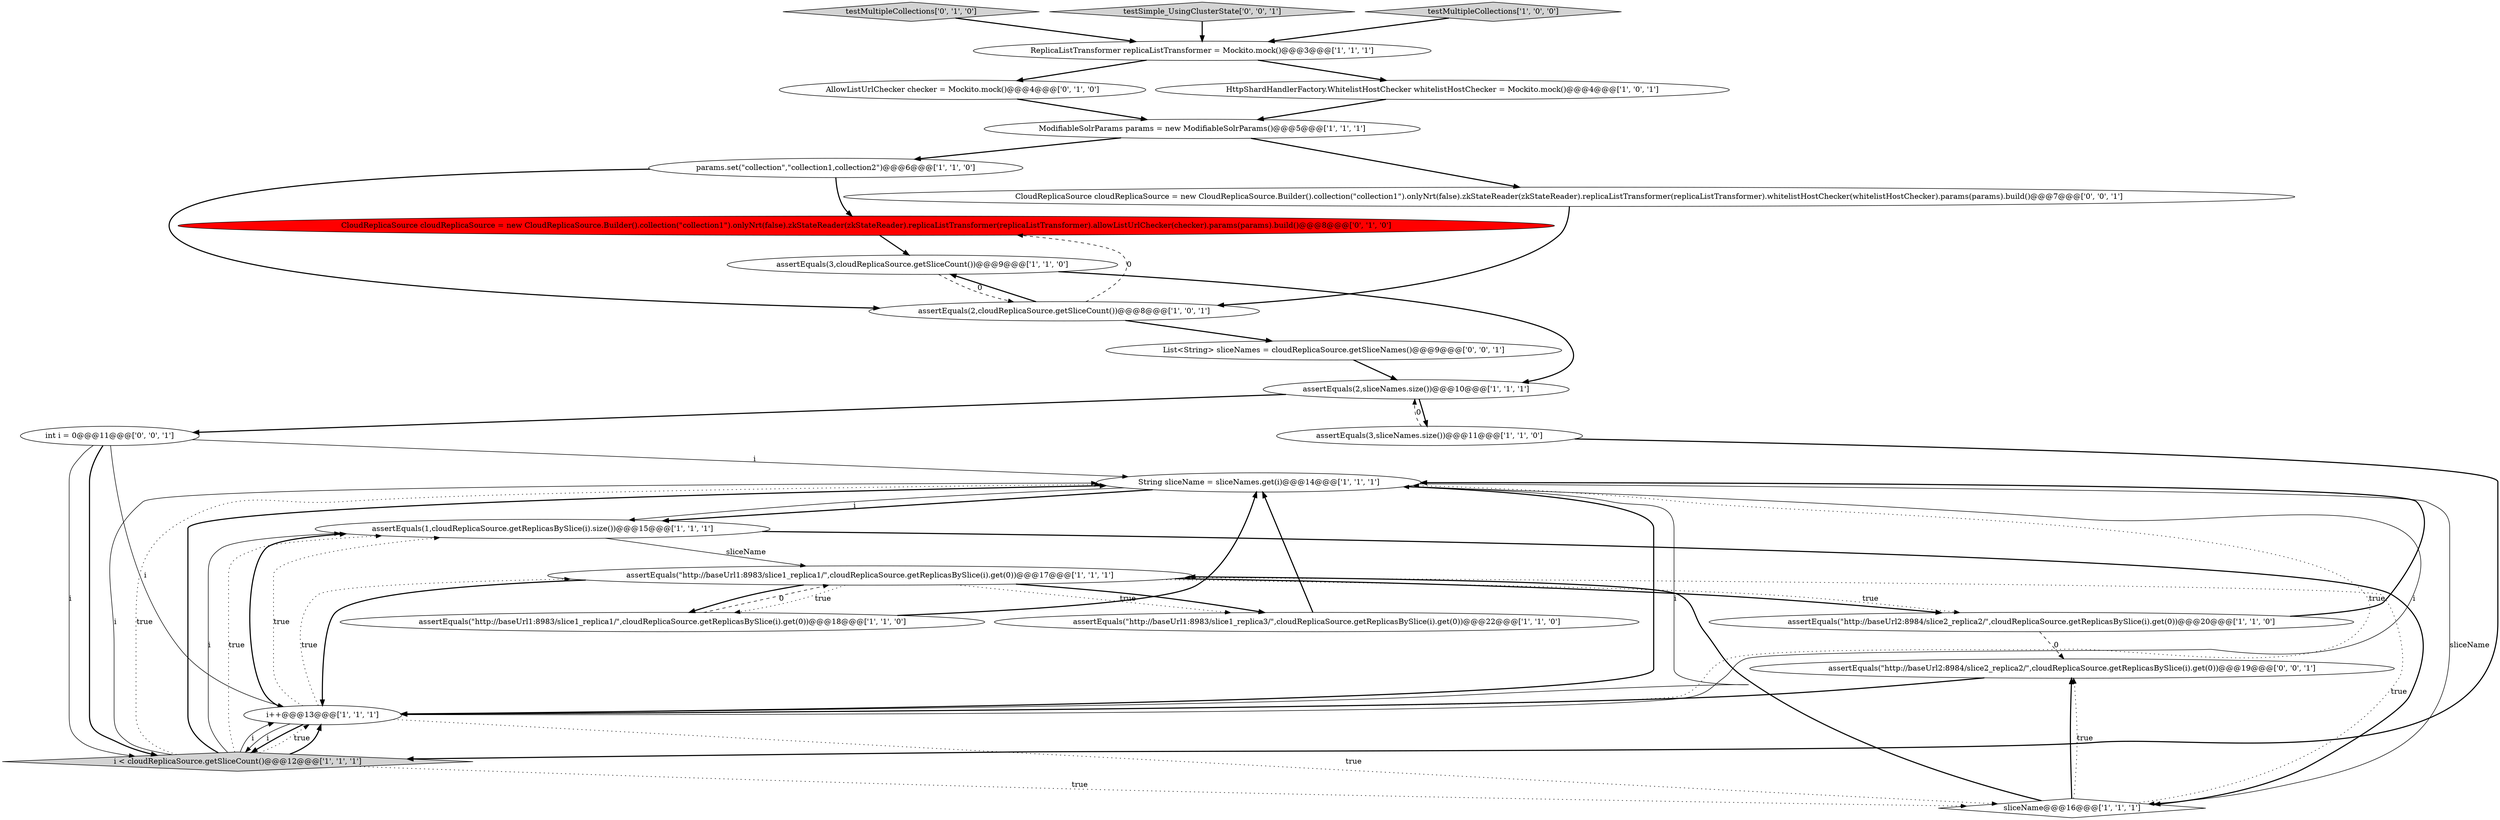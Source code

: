 digraph {
20 [style = filled, label = "CloudReplicaSource cloudReplicaSource = new CloudReplicaSource.Builder().collection(\"collection1\").onlyNrt(false).zkStateReader(zkStateReader).replicaListTransformer(replicaListTransformer).allowListUrlChecker(checker).params(params).build()@@@8@@@['0', '1', '0']", fillcolor = red, shape = ellipse image = "AAA1AAABBB2BBB"];
4 [style = filled, label = "ModifiableSolrParams params = new ModifiableSolrParams()@@@5@@@['1', '1', '1']", fillcolor = white, shape = ellipse image = "AAA0AAABBB1BBB"];
25 [style = filled, label = "List<String> sliceNames = cloudReplicaSource.getSliceNames()@@@9@@@['0', '0', '1']", fillcolor = white, shape = ellipse image = "AAA0AAABBB3BBB"];
2 [style = filled, label = "ReplicaListTransformer replicaListTransformer = Mockito.mock()@@@3@@@['1', '1', '1']", fillcolor = white, shape = ellipse image = "AAA0AAABBB1BBB"];
21 [style = filled, label = "CloudReplicaSource cloudReplicaSource = new CloudReplicaSource.Builder().collection(\"collection1\").onlyNrt(false).zkStateReader(zkStateReader).replicaListTransformer(replicaListTransformer).whitelistHostChecker(whitelistHostChecker).params(params).build()@@@7@@@['0', '0', '1']", fillcolor = white, shape = ellipse image = "AAA0AAABBB3BBB"];
13 [style = filled, label = "assertEquals(2,sliceNames.size())@@@10@@@['1', '1', '1']", fillcolor = white, shape = ellipse image = "AAA0AAABBB1BBB"];
24 [style = filled, label = "int i = 0@@@11@@@['0', '0', '1']", fillcolor = white, shape = ellipse image = "AAA0AAABBB3BBB"];
19 [style = filled, label = "testMultipleCollections['0', '1', '0']", fillcolor = lightgray, shape = diamond image = "AAA0AAABBB2BBB"];
5 [style = filled, label = "assertEquals(\"http://baseUrl1:8983/slice1_replica1/\",cloudReplicaSource.getReplicasBySlice(i).get(0))@@@17@@@['1', '1', '1']", fillcolor = white, shape = ellipse image = "AAA0AAABBB1BBB"];
8 [style = filled, label = "assertEquals(\"http://baseUrl2:8984/slice2_replica2/\",cloudReplicaSource.getReplicasBySlice(i).get(0))@@@20@@@['1', '1', '0']", fillcolor = white, shape = ellipse image = "AAA0AAABBB1BBB"];
16 [style = filled, label = "assertEquals(1,cloudReplicaSource.getReplicasBySlice(i).size())@@@15@@@['1', '1', '1']", fillcolor = white, shape = ellipse image = "AAA0AAABBB1BBB"];
0 [style = filled, label = "String sliceName = sliceNames.get(i)@@@14@@@['1', '1', '1']", fillcolor = white, shape = ellipse image = "AAA0AAABBB1BBB"];
10 [style = filled, label = "assertEquals(3,sliceNames.size())@@@11@@@['1', '1', '0']", fillcolor = white, shape = ellipse image = "AAA0AAABBB1BBB"];
14 [style = filled, label = "sliceName@@@16@@@['1', '1', '1']", fillcolor = white, shape = diamond image = "AAA0AAABBB1BBB"];
22 [style = filled, label = "assertEquals(\"http://baseUrl2:8984/slice2_replica2/\",cloudReplicaSource.getReplicasBySlice(i).get(0))@@@19@@@['0', '0', '1']", fillcolor = white, shape = ellipse image = "AAA0AAABBB3BBB"];
15 [style = filled, label = "assertEquals(2,cloudReplicaSource.getSliceCount())@@@8@@@['1', '0', '1']", fillcolor = white, shape = ellipse image = "AAA0AAABBB1BBB"];
23 [style = filled, label = "testSimple_UsingClusterState['0', '0', '1']", fillcolor = lightgray, shape = diamond image = "AAA0AAABBB3BBB"];
6 [style = filled, label = "testMultipleCollections['1', '0', '0']", fillcolor = lightgray, shape = diamond image = "AAA0AAABBB1BBB"];
12 [style = filled, label = "assertEquals(\"http://baseUrl1:8983/slice1_replica1/\",cloudReplicaSource.getReplicasBySlice(i).get(0))@@@18@@@['1', '1', '0']", fillcolor = white, shape = ellipse image = "AAA0AAABBB1BBB"];
17 [style = filled, label = "assertEquals(3,cloudReplicaSource.getSliceCount())@@@9@@@['1', '1', '0']", fillcolor = white, shape = ellipse image = "AAA0AAABBB1BBB"];
18 [style = filled, label = "AllowListUrlChecker checker = Mockito.mock()@@@4@@@['0', '1', '0']", fillcolor = white, shape = ellipse image = "AAA0AAABBB2BBB"];
1 [style = filled, label = "HttpShardHandlerFactory.WhitelistHostChecker whitelistHostChecker = Mockito.mock()@@@4@@@['1', '0', '1']", fillcolor = white, shape = ellipse image = "AAA0AAABBB1BBB"];
11 [style = filled, label = "i++@@@13@@@['1', '1', '1']", fillcolor = white, shape = ellipse image = "AAA0AAABBB1BBB"];
9 [style = filled, label = "params.set(\"collection\",\"collection1,collection2\")@@@6@@@['1', '1', '0']", fillcolor = white, shape = ellipse image = "AAA0AAABBB1BBB"];
3 [style = filled, label = "i < cloudReplicaSource.getSliceCount()@@@12@@@['1', '1', '1']", fillcolor = lightgray, shape = diamond image = "AAA0AAABBB1BBB"];
7 [style = filled, label = "assertEquals(\"http://baseUrl1:8983/slice1_replica3/\",cloudReplicaSource.getReplicasBySlice(i).get(0))@@@22@@@['1', '1', '0']", fillcolor = white, shape = ellipse image = "AAA0AAABBB1BBB"];
3->11 [style = dotted, label="true"];
4->9 [style = bold, label=""];
13->10 [style = bold, label=""];
11->16 [style = bold, label=""];
5->8 [style = bold, label=""];
1->4 [style = bold, label=""];
0->16 [style = bold, label=""];
24->0 [style = solid, label="i"];
20->17 [style = bold, label=""];
3->16 [style = solid, label="i"];
15->20 [style = dashed, label="0"];
13->24 [style = bold, label=""];
12->5 [style = dashed, label="0"];
24->11 [style = solid, label="i"];
25->13 [style = bold, label=""];
15->25 [style = bold, label=""];
2->1 [style = bold, label=""];
21->15 [style = bold, label=""];
14->22 [style = bold, label=""];
3->11 [style = bold, label=""];
4->21 [style = bold, label=""];
11->14 [style = dotted, label="true"];
24->3 [style = solid, label="i"];
0->11 [style = bold, label=""];
10->3 [style = bold, label=""];
2->18 [style = bold, label=""];
9->20 [style = bold, label=""];
7->0 [style = bold, label=""];
11->3 [style = solid, label="i"];
11->5 [style = dotted, label="true"];
19->2 [style = bold, label=""];
14->22 [style = dotted, label="true"];
5->12 [style = dotted, label="true"];
10->13 [style = dashed, label="0"];
12->0 [style = bold, label=""];
3->0 [style = bold, label=""];
3->14 [style = dotted, label="true"];
6->2 [style = bold, label=""];
3->0 [style = solid, label="i"];
8->0 [style = bold, label=""];
8->22 [style = dashed, label="0"];
15->17 [style = bold, label=""];
14->5 [style = dotted, label="true"];
18->4 [style = bold, label=""];
17->15 [style = dashed, label="0"];
5->12 [style = bold, label=""];
11->3 [style = bold, label=""];
0->16 [style = solid, label="i"];
5->7 [style = dotted, label="true"];
9->15 [style = bold, label=""];
11->0 [style = dotted, label="true"];
0->11 [style = solid, label="i"];
16->5 [style = solid, label="sliceName"];
3->0 [style = dotted, label="true"];
11->16 [style = dotted, label="true"];
16->14 [style = bold, label=""];
5->7 [style = bold, label=""];
17->13 [style = bold, label=""];
5->11 [style = bold, label=""];
23->2 [style = bold, label=""];
3->11 [style = solid, label="i"];
0->14 [style = solid, label="sliceName"];
5->8 [style = dotted, label="true"];
11->0 [style = solid, label="i"];
24->3 [style = bold, label=""];
22->11 [style = bold, label=""];
3->16 [style = dotted, label="true"];
14->5 [style = bold, label=""];
}
